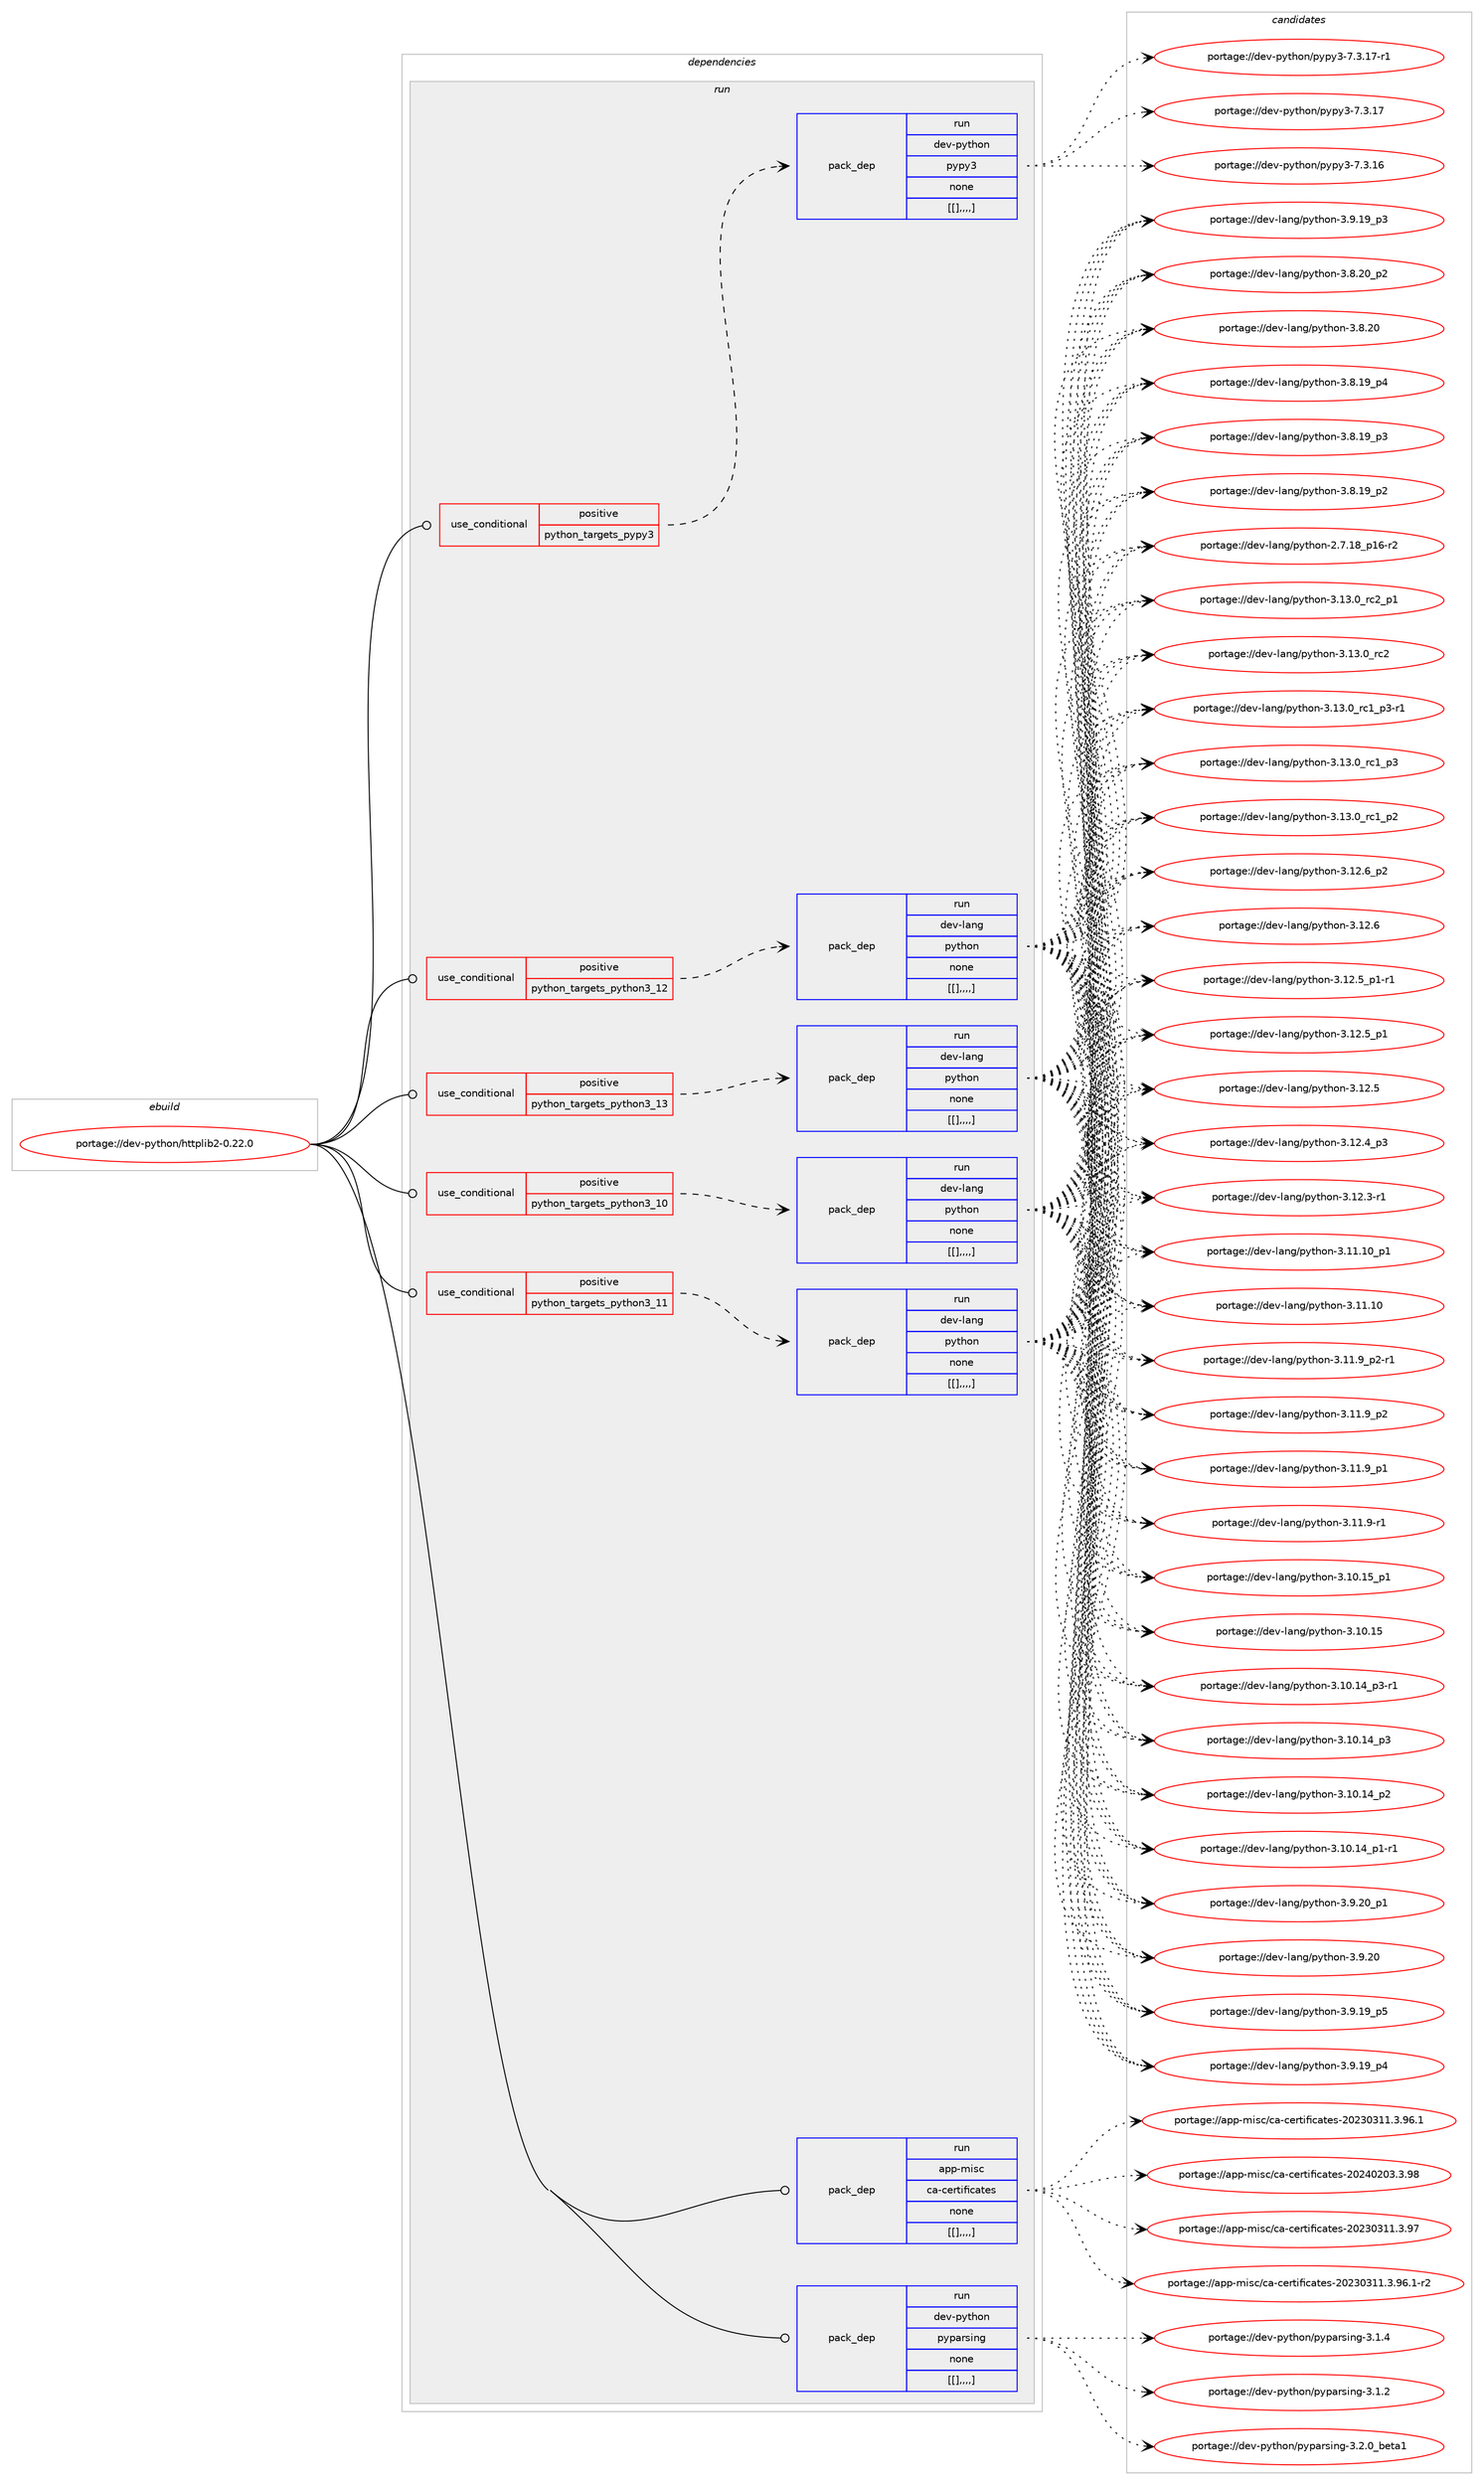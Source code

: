 digraph prolog {

# *************
# Graph options
# *************

newrank=true;
concentrate=true;
compound=true;
graph [rankdir=LR,fontname=Helvetica,fontsize=10,ranksep=1.5];#, ranksep=2.5, nodesep=0.2];
edge  [arrowhead=vee];
node  [fontname=Helvetica,fontsize=10];

# **********
# The ebuild
# **********

subgraph cluster_leftcol {
color=gray;
label=<<i>ebuild</i>>;
id [label="portage://dev-python/httplib2-0.22.0", color=red, width=4, href="../dev-python/httplib2-0.22.0.svg"];
}

# ****************
# The dependencies
# ****************

subgraph cluster_midcol {
color=gray;
label=<<i>dependencies</i>>;
subgraph cluster_compile {
fillcolor="#eeeeee";
style=filled;
label=<<i>compile</i>>;
}
subgraph cluster_compileandrun {
fillcolor="#eeeeee";
style=filled;
label=<<i>compile and run</i>>;
}
subgraph cluster_run {
fillcolor="#eeeeee";
style=filled;
label=<<i>run</i>>;
subgraph cond34527 {
dependency149531 [label=<<TABLE BORDER="0" CELLBORDER="1" CELLSPACING="0" CELLPADDING="4"><TR><TD ROWSPAN="3" CELLPADDING="10">use_conditional</TD></TR><TR><TD>positive</TD></TR><TR><TD>python_targets_pypy3</TD></TR></TABLE>>, shape=none, color=red];
subgraph pack113790 {
dependency149532 [label=<<TABLE BORDER="0" CELLBORDER="1" CELLSPACING="0" CELLPADDING="4" WIDTH="220"><TR><TD ROWSPAN="6" CELLPADDING="30">pack_dep</TD></TR><TR><TD WIDTH="110">run</TD></TR><TR><TD>dev-python</TD></TR><TR><TD>pypy3</TD></TR><TR><TD>none</TD></TR><TR><TD>[[],,,,]</TD></TR></TABLE>>, shape=none, color=blue];
}
dependency149531:e -> dependency149532:w [weight=20,style="dashed",arrowhead="vee"];
}
id:e -> dependency149531:w [weight=20,style="solid",arrowhead="odot"];
subgraph cond34528 {
dependency149533 [label=<<TABLE BORDER="0" CELLBORDER="1" CELLSPACING="0" CELLPADDING="4"><TR><TD ROWSPAN="3" CELLPADDING="10">use_conditional</TD></TR><TR><TD>positive</TD></TR><TR><TD>python_targets_python3_10</TD></TR></TABLE>>, shape=none, color=red];
subgraph pack113791 {
dependency149534 [label=<<TABLE BORDER="0" CELLBORDER="1" CELLSPACING="0" CELLPADDING="4" WIDTH="220"><TR><TD ROWSPAN="6" CELLPADDING="30">pack_dep</TD></TR><TR><TD WIDTH="110">run</TD></TR><TR><TD>dev-lang</TD></TR><TR><TD>python</TD></TR><TR><TD>none</TD></TR><TR><TD>[[],,,,]</TD></TR></TABLE>>, shape=none, color=blue];
}
dependency149533:e -> dependency149534:w [weight=20,style="dashed",arrowhead="vee"];
}
id:e -> dependency149533:w [weight=20,style="solid",arrowhead="odot"];
subgraph cond34529 {
dependency149535 [label=<<TABLE BORDER="0" CELLBORDER="1" CELLSPACING="0" CELLPADDING="4"><TR><TD ROWSPAN="3" CELLPADDING="10">use_conditional</TD></TR><TR><TD>positive</TD></TR><TR><TD>python_targets_python3_11</TD></TR></TABLE>>, shape=none, color=red];
subgraph pack113792 {
dependency149536 [label=<<TABLE BORDER="0" CELLBORDER="1" CELLSPACING="0" CELLPADDING="4" WIDTH="220"><TR><TD ROWSPAN="6" CELLPADDING="30">pack_dep</TD></TR><TR><TD WIDTH="110">run</TD></TR><TR><TD>dev-lang</TD></TR><TR><TD>python</TD></TR><TR><TD>none</TD></TR><TR><TD>[[],,,,]</TD></TR></TABLE>>, shape=none, color=blue];
}
dependency149535:e -> dependency149536:w [weight=20,style="dashed",arrowhead="vee"];
}
id:e -> dependency149535:w [weight=20,style="solid",arrowhead="odot"];
subgraph cond34530 {
dependency149537 [label=<<TABLE BORDER="0" CELLBORDER="1" CELLSPACING="0" CELLPADDING="4"><TR><TD ROWSPAN="3" CELLPADDING="10">use_conditional</TD></TR><TR><TD>positive</TD></TR><TR><TD>python_targets_python3_12</TD></TR></TABLE>>, shape=none, color=red];
subgraph pack113793 {
dependency149538 [label=<<TABLE BORDER="0" CELLBORDER="1" CELLSPACING="0" CELLPADDING="4" WIDTH="220"><TR><TD ROWSPAN="6" CELLPADDING="30">pack_dep</TD></TR><TR><TD WIDTH="110">run</TD></TR><TR><TD>dev-lang</TD></TR><TR><TD>python</TD></TR><TR><TD>none</TD></TR><TR><TD>[[],,,,]</TD></TR></TABLE>>, shape=none, color=blue];
}
dependency149537:e -> dependency149538:w [weight=20,style="dashed",arrowhead="vee"];
}
id:e -> dependency149537:w [weight=20,style="solid",arrowhead="odot"];
subgraph cond34531 {
dependency149539 [label=<<TABLE BORDER="0" CELLBORDER="1" CELLSPACING="0" CELLPADDING="4"><TR><TD ROWSPAN="3" CELLPADDING="10">use_conditional</TD></TR><TR><TD>positive</TD></TR><TR><TD>python_targets_python3_13</TD></TR></TABLE>>, shape=none, color=red];
subgraph pack113794 {
dependency149540 [label=<<TABLE BORDER="0" CELLBORDER="1" CELLSPACING="0" CELLPADDING="4" WIDTH="220"><TR><TD ROWSPAN="6" CELLPADDING="30">pack_dep</TD></TR><TR><TD WIDTH="110">run</TD></TR><TR><TD>dev-lang</TD></TR><TR><TD>python</TD></TR><TR><TD>none</TD></TR><TR><TD>[[],,,,]</TD></TR></TABLE>>, shape=none, color=blue];
}
dependency149539:e -> dependency149540:w [weight=20,style="dashed",arrowhead="vee"];
}
id:e -> dependency149539:w [weight=20,style="solid",arrowhead="odot"];
subgraph pack113795 {
dependency149541 [label=<<TABLE BORDER="0" CELLBORDER="1" CELLSPACING="0" CELLPADDING="4" WIDTH="220"><TR><TD ROWSPAN="6" CELLPADDING="30">pack_dep</TD></TR><TR><TD WIDTH="110">run</TD></TR><TR><TD>app-misc</TD></TR><TR><TD>ca-certificates</TD></TR><TR><TD>none</TD></TR><TR><TD>[[],,,,]</TD></TR></TABLE>>, shape=none, color=blue];
}
id:e -> dependency149541:w [weight=20,style="solid",arrowhead="odot"];
subgraph pack113796 {
dependency149542 [label=<<TABLE BORDER="0" CELLBORDER="1" CELLSPACING="0" CELLPADDING="4" WIDTH="220"><TR><TD ROWSPAN="6" CELLPADDING="30">pack_dep</TD></TR><TR><TD WIDTH="110">run</TD></TR><TR><TD>dev-python</TD></TR><TR><TD>pyparsing</TD></TR><TR><TD>none</TD></TR><TR><TD>[[],,,,]</TD></TR></TABLE>>, shape=none, color=blue];
}
id:e -> dependency149542:w [weight=20,style="solid",arrowhead="odot"];
}
}

# **************
# The candidates
# **************

subgraph cluster_choices {
rank=same;
color=gray;
label=<<i>candidates</i>>;

subgraph choice113790 {
color=black;
nodesep=1;
choice100101118451121211161041111104711212111212151455546514649554511449 [label="portage://dev-python/pypy3-7.3.17-r1", color=red, width=4,href="../dev-python/pypy3-7.3.17-r1.svg"];
choice10010111845112121116104111110471121211121215145554651464955 [label="portage://dev-python/pypy3-7.3.17", color=red, width=4,href="../dev-python/pypy3-7.3.17.svg"];
choice10010111845112121116104111110471121211121215145554651464954 [label="portage://dev-python/pypy3-7.3.16", color=red, width=4,href="../dev-python/pypy3-7.3.16.svg"];
dependency149532:e -> choice100101118451121211161041111104711212111212151455546514649554511449:w [style=dotted,weight="100"];
dependency149532:e -> choice10010111845112121116104111110471121211121215145554651464955:w [style=dotted,weight="100"];
dependency149532:e -> choice10010111845112121116104111110471121211121215145554651464954:w [style=dotted,weight="100"];
}
subgraph choice113791 {
color=black;
nodesep=1;
choice100101118451089711010347112121116104111110455146495146489511499509511249 [label="portage://dev-lang/python-3.13.0_rc2_p1", color=red, width=4,href="../dev-lang/python-3.13.0_rc2_p1.svg"];
choice10010111845108971101034711212111610411111045514649514648951149950 [label="portage://dev-lang/python-3.13.0_rc2", color=red, width=4,href="../dev-lang/python-3.13.0_rc2.svg"];
choice1001011184510897110103471121211161041111104551464951464895114994995112514511449 [label="portage://dev-lang/python-3.13.0_rc1_p3-r1", color=red, width=4,href="../dev-lang/python-3.13.0_rc1_p3-r1.svg"];
choice100101118451089711010347112121116104111110455146495146489511499499511251 [label="portage://dev-lang/python-3.13.0_rc1_p3", color=red, width=4,href="../dev-lang/python-3.13.0_rc1_p3.svg"];
choice100101118451089711010347112121116104111110455146495146489511499499511250 [label="portage://dev-lang/python-3.13.0_rc1_p2", color=red, width=4,href="../dev-lang/python-3.13.0_rc1_p2.svg"];
choice100101118451089711010347112121116104111110455146495046549511250 [label="portage://dev-lang/python-3.12.6_p2", color=red, width=4,href="../dev-lang/python-3.12.6_p2.svg"];
choice10010111845108971101034711212111610411111045514649504654 [label="portage://dev-lang/python-3.12.6", color=red, width=4,href="../dev-lang/python-3.12.6.svg"];
choice1001011184510897110103471121211161041111104551464950465395112494511449 [label="portage://dev-lang/python-3.12.5_p1-r1", color=red, width=4,href="../dev-lang/python-3.12.5_p1-r1.svg"];
choice100101118451089711010347112121116104111110455146495046539511249 [label="portage://dev-lang/python-3.12.5_p1", color=red, width=4,href="../dev-lang/python-3.12.5_p1.svg"];
choice10010111845108971101034711212111610411111045514649504653 [label="portage://dev-lang/python-3.12.5", color=red, width=4,href="../dev-lang/python-3.12.5.svg"];
choice100101118451089711010347112121116104111110455146495046529511251 [label="portage://dev-lang/python-3.12.4_p3", color=red, width=4,href="../dev-lang/python-3.12.4_p3.svg"];
choice100101118451089711010347112121116104111110455146495046514511449 [label="portage://dev-lang/python-3.12.3-r1", color=red, width=4,href="../dev-lang/python-3.12.3-r1.svg"];
choice10010111845108971101034711212111610411111045514649494649489511249 [label="portage://dev-lang/python-3.11.10_p1", color=red, width=4,href="../dev-lang/python-3.11.10_p1.svg"];
choice1001011184510897110103471121211161041111104551464949464948 [label="portage://dev-lang/python-3.11.10", color=red, width=4,href="../dev-lang/python-3.11.10.svg"];
choice1001011184510897110103471121211161041111104551464949465795112504511449 [label="portage://dev-lang/python-3.11.9_p2-r1", color=red, width=4,href="../dev-lang/python-3.11.9_p2-r1.svg"];
choice100101118451089711010347112121116104111110455146494946579511250 [label="portage://dev-lang/python-3.11.9_p2", color=red, width=4,href="../dev-lang/python-3.11.9_p2.svg"];
choice100101118451089711010347112121116104111110455146494946579511249 [label="portage://dev-lang/python-3.11.9_p1", color=red, width=4,href="../dev-lang/python-3.11.9_p1.svg"];
choice100101118451089711010347112121116104111110455146494946574511449 [label="portage://dev-lang/python-3.11.9-r1", color=red, width=4,href="../dev-lang/python-3.11.9-r1.svg"];
choice10010111845108971101034711212111610411111045514649484649539511249 [label="portage://dev-lang/python-3.10.15_p1", color=red, width=4,href="../dev-lang/python-3.10.15_p1.svg"];
choice1001011184510897110103471121211161041111104551464948464953 [label="portage://dev-lang/python-3.10.15", color=red, width=4,href="../dev-lang/python-3.10.15.svg"];
choice100101118451089711010347112121116104111110455146494846495295112514511449 [label="portage://dev-lang/python-3.10.14_p3-r1", color=red, width=4,href="../dev-lang/python-3.10.14_p3-r1.svg"];
choice10010111845108971101034711212111610411111045514649484649529511251 [label="portage://dev-lang/python-3.10.14_p3", color=red, width=4,href="../dev-lang/python-3.10.14_p3.svg"];
choice10010111845108971101034711212111610411111045514649484649529511250 [label="portage://dev-lang/python-3.10.14_p2", color=red, width=4,href="../dev-lang/python-3.10.14_p2.svg"];
choice100101118451089711010347112121116104111110455146494846495295112494511449 [label="portage://dev-lang/python-3.10.14_p1-r1", color=red, width=4,href="../dev-lang/python-3.10.14_p1-r1.svg"];
choice100101118451089711010347112121116104111110455146574650489511249 [label="portage://dev-lang/python-3.9.20_p1", color=red, width=4,href="../dev-lang/python-3.9.20_p1.svg"];
choice10010111845108971101034711212111610411111045514657465048 [label="portage://dev-lang/python-3.9.20", color=red, width=4,href="../dev-lang/python-3.9.20.svg"];
choice100101118451089711010347112121116104111110455146574649579511253 [label="portage://dev-lang/python-3.9.19_p5", color=red, width=4,href="../dev-lang/python-3.9.19_p5.svg"];
choice100101118451089711010347112121116104111110455146574649579511252 [label="portage://dev-lang/python-3.9.19_p4", color=red, width=4,href="../dev-lang/python-3.9.19_p4.svg"];
choice100101118451089711010347112121116104111110455146574649579511251 [label="portage://dev-lang/python-3.9.19_p3", color=red, width=4,href="../dev-lang/python-3.9.19_p3.svg"];
choice100101118451089711010347112121116104111110455146564650489511250 [label="portage://dev-lang/python-3.8.20_p2", color=red, width=4,href="../dev-lang/python-3.8.20_p2.svg"];
choice10010111845108971101034711212111610411111045514656465048 [label="portage://dev-lang/python-3.8.20", color=red, width=4,href="../dev-lang/python-3.8.20.svg"];
choice100101118451089711010347112121116104111110455146564649579511252 [label="portage://dev-lang/python-3.8.19_p4", color=red, width=4,href="../dev-lang/python-3.8.19_p4.svg"];
choice100101118451089711010347112121116104111110455146564649579511251 [label="portage://dev-lang/python-3.8.19_p3", color=red, width=4,href="../dev-lang/python-3.8.19_p3.svg"];
choice100101118451089711010347112121116104111110455146564649579511250 [label="portage://dev-lang/python-3.8.19_p2", color=red, width=4,href="../dev-lang/python-3.8.19_p2.svg"];
choice100101118451089711010347112121116104111110455046554649569511249544511450 [label="portage://dev-lang/python-2.7.18_p16-r2", color=red, width=4,href="../dev-lang/python-2.7.18_p16-r2.svg"];
dependency149534:e -> choice100101118451089711010347112121116104111110455146495146489511499509511249:w [style=dotted,weight="100"];
dependency149534:e -> choice10010111845108971101034711212111610411111045514649514648951149950:w [style=dotted,weight="100"];
dependency149534:e -> choice1001011184510897110103471121211161041111104551464951464895114994995112514511449:w [style=dotted,weight="100"];
dependency149534:e -> choice100101118451089711010347112121116104111110455146495146489511499499511251:w [style=dotted,weight="100"];
dependency149534:e -> choice100101118451089711010347112121116104111110455146495146489511499499511250:w [style=dotted,weight="100"];
dependency149534:e -> choice100101118451089711010347112121116104111110455146495046549511250:w [style=dotted,weight="100"];
dependency149534:e -> choice10010111845108971101034711212111610411111045514649504654:w [style=dotted,weight="100"];
dependency149534:e -> choice1001011184510897110103471121211161041111104551464950465395112494511449:w [style=dotted,weight="100"];
dependency149534:e -> choice100101118451089711010347112121116104111110455146495046539511249:w [style=dotted,weight="100"];
dependency149534:e -> choice10010111845108971101034711212111610411111045514649504653:w [style=dotted,weight="100"];
dependency149534:e -> choice100101118451089711010347112121116104111110455146495046529511251:w [style=dotted,weight="100"];
dependency149534:e -> choice100101118451089711010347112121116104111110455146495046514511449:w [style=dotted,weight="100"];
dependency149534:e -> choice10010111845108971101034711212111610411111045514649494649489511249:w [style=dotted,weight="100"];
dependency149534:e -> choice1001011184510897110103471121211161041111104551464949464948:w [style=dotted,weight="100"];
dependency149534:e -> choice1001011184510897110103471121211161041111104551464949465795112504511449:w [style=dotted,weight="100"];
dependency149534:e -> choice100101118451089711010347112121116104111110455146494946579511250:w [style=dotted,weight="100"];
dependency149534:e -> choice100101118451089711010347112121116104111110455146494946579511249:w [style=dotted,weight="100"];
dependency149534:e -> choice100101118451089711010347112121116104111110455146494946574511449:w [style=dotted,weight="100"];
dependency149534:e -> choice10010111845108971101034711212111610411111045514649484649539511249:w [style=dotted,weight="100"];
dependency149534:e -> choice1001011184510897110103471121211161041111104551464948464953:w [style=dotted,weight="100"];
dependency149534:e -> choice100101118451089711010347112121116104111110455146494846495295112514511449:w [style=dotted,weight="100"];
dependency149534:e -> choice10010111845108971101034711212111610411111045514649484649529511251:w [style=dotted,weight="100"];
dependency149534:e -> choice10010111845108971101034711212111610411111045514649484649529511250:w [style=dotted,weight="100"];
dependency149534:e -> choice100101118451089711010347112121116104111110455146494846495295112494511449:w [style=dotted,weight="100"];
dependency149534:e -> choice100101118451089711010347112121116104111110455146574650489511249:w [style=dotted,weight="100"];
dependency149534:e -> choice10010111845108971101034711212111610411111045514657465048:w [style=dotted,weight="100"];
dependency149534:e -> choice100101118451089711010347112121116104111110455146574649579511253:w [style=dotted,weight="100"];
dependency149534:e -> choice100101118451089711010347112121116104111110455146574649579511252:w [style=dotted,weight="100"];
dependency149534:e -> choice100101118451089711010347112121116104111110455146574649579511251:w [style=dotted,weight="100"];
dependency149534:e -> choice100101118451089711010347112121116104111110455146564650489511250:w [style=dotted,weight="100"];
dependency149534:e -> choice10010111845108971101034711212111610411111045514656465048:w [style=dotted,weight="100"];
dependency149534:e -> choice100101118451089711010347112121116104111110455146564649579511252:w [style=dotted,weight="100"];
dependency149534:e -> choice100101118451089711010347112121116104111110455146564649579511251:w [style=dotted,weight="100"];
dependency149534:e -> choice100101118451089711010347112121116104111110455146564649579511250:w [style=dotted,weight="100"];
dependency149534:e -> choice100101118451089711010347112121116104111110455046554649569511249544511450:w [style=dotted,weight="100"];
}
subgraph choice113792 {
color=black;
nodesep=1;
choice100101118451089711010347112121116104111110455146495146489511499509511249 [label="portage://dev-lang/python-3.13.0_rc2_p1", color=red, width=4,href="../dev-lang/python-3.13.0_rc2_p1.svg"];
choice10010111845108971101034711212111610411111045514649514648951149950 [label="portage://dev-lang/python-3.13.0_rc2", color=red, width=4,href="../dev-lang/python-3.13.0_rc2.svg"];
choice1001011184510897110103471121211161041111104551464951464895114994995112514511449 [label="portage://dev-lang/python-3.13.0_rc1_p3-r1", color=red, width=4,href="../dev-lang/python-3.13.0_rc1_p3-r1.svg"];
choice100101118451089711010347112121116104111110455146495146489511499499511251 [label="portage://dev-lang/python-3.13.0_rc1_p3", color=red, width=4,href="../dev-lang/python-3.13.0_rc1_p3.svg"];
choice100101118451089711010347112121116104111110455146495146489511499499511250 [label="portage://dev-lang/python-3.13.0_rc1_p2", color=red, width=4,href="../dev-lang/python-3.13.0_rc1_p2.svg"];
choice100101118451089711010347112121116104111110455146495046549511250 [label="portage://dev-lang/python-3.12.6_p2", color=red, width=4,href="../dev-lang/python-3.12.6_p2.svg"];
choice10010111845108971101034711212111610411111045514649504654 [label="portage://dev-lang/python-3.12.6", color=red, width=4,href="../dev-lang/python-3.12.6.svg"];
choice1001011184510897110103471121211161041111104551464950465395112494511449 [label="portage://dev-lang/python-3.12.5_p1-r1", color=red, width=4,href="../dev-lang/python-3.12.5_p1-r1.svg"];
choice100101118451089711010347112121116104111110455146495046539511249 [label="portage://dev-lang/python-3.12.5_p1", color=red, width=4,href="../dev-lang/python-3.12.5_p1.svg"];
choice10010111845108971101034711212111610411111045514649504653 [label="portage://dev-lang/python-3.12.5", color=red, width=4,href="../dev-lang/python-3.12.5.svg"];
choice100101118451089711010347112121116104111110455146495046529511251 [label="portage://dev-lang/python-3.12.4_p3", color=red, width=4,href="../dev-lang/python-3.12.4_p3.svg"];
choice100101118451089711010347112121116104111110455146495046514511449 [label="portage://dev-lang/python-3.12.3-r1", color=red, width=4,href="../dev-lang/python-3.12.3-r1.svg"];
choice10010111845108971101034711212111610411111045514649494649489511249 [label="portage://dev-lang/python-3.11.10_p1", color=red, width=4,href="../dev-lang/python-3.11.10_p1.svg"];
choice1001011184510897110103471121211161041111104551464949464948 [label="portage://dev-lang/python-3.11.10", color=red, width=4,href="../dev-lang/python-3.11.10.svg"];
choice1001011184510897110103471121211161041111104551464949465795112504511449 [label="portage://dev-lang/python-3.11.9_p2-r1", color=red, width=4,href="../dev-lang/python-3.11.9_p2-r1.svg"];
choice100101118451089711010347112121116104111110455146494946579511250 [label="portage://dev-lang/python-3.11.9_p2", color=red, width=4,href="../dev-lang/python-3.11.9_p2.svg"];
choice100101118451089711010347112121116104111110455146494946579511249 [label="portage://dev-lang/python-3.11.9_p1", color=red, width=4,href="../dev-lang/python-3.11.9_p1.svg"];
choice100101118451089711010347112121116104111110455146494946574511449 [label="portage://dev-lang/python-3.11.9-r1", color=red, width=4,href="../dev-lang/python-3.11.9-r1.svg"];
choice10010111845108971101034711212111610411111045514649484649539511249 [label="portage://dev-lang/python-3.10.15_p1", color=red, width=4,href="../dev-lang/python-3.10.15_p1.svg"];
choice1001011184510897110103471121211161041111104551464948464953 [label="portage://dev-lang/python-3.10.15", color=red, width=4,href="../dev-lang/python-3.10.15.svg"];
choice100101118451089711010347112121116104111110455146494846495295112514511449 [label="portage://dev-lang/python-3.10.14_p3-r1", color=red, width=4,href="../dev-lang/python-3.10.14_p3-r1.svg"];
choice10010111845108971101034711212111610411111045514649484649529511251 [label="portage://dev-lang/python-3.10.14_p3", color=red, width=4,href="../dev-lang/python-3.10.14_p3.svg"];
choice10010111845108971101034711212111610411111045514649484649529511250 [label="portage://dev-lang/python-3.10.14_p2", color=red, width=4,href="../dev-lang/python-3.10.14_p2.svg"];
choice100101118451089711010347112121116104111110455146494846495295112494511449 [label="portage://dev-lang/python-3.10.14_p1-r1", color=red, width=4,href="../dev-lang/python-3.10.14_p1-r1.svg"];
choice100101118451089711010347112121116104111110455146574650489511249 [label="portage://dev-lang/python-3.9.20_p1", color=red, width=4,href="../dev-lang/python-3.9.20_p1.svg"];
choice10010111845108971101034711212111610411111045514657465048 [label="portage://dev-lang/python-3.9.20", color=red, width=4,href="../dev-lang/python-3.9.20.svg"];
choice100101118451089711010347112121116104111110455146574649579511253 [label="portage://dev-lang/python-3.9.19_p5", color=red, width=4,href="../dev-lang/python-3.9.19_p5.svg"];
choice100101118451089711010347112121116104111110455146574649579511252 [label="portage://dev-lang/python-3.9.19_p4", color=red, width=4,href="../dev-lang/python-3.9.19_p4.svg"];
choice100101118451089711010347112121116104111110455146574649579511251 [label="portage://dev-lang/python-3.9.19_p3", color=red, width=4,href="../dev-lang/python-3.9.19_p3.svg"];
choice100101118451089711010347112121116104111110455146564650489511250 [label="portage://dev-lang/python-3.8.20_p2", color=red, width=4,href="../dev-lang/python-3.8.20_p2.svg"];
choice10010111845108971101034711212111610411111045514656465048 [label="portage://dev-lang/python-3.8.20", color=red, width=4,href="../dev-lang/python-3.8.20.svg"];
choice100101118451089711010347112121116104111110455146564649579511252 [label="portage://dev-lang/python-3.8.19_p4", color=red, width=4,href="../dev-lang/python-3.8.19_p4.svg"];
choice100101118451089711010347112121116104111110455146564649579511251 [label="portage://dev-lang/python-3.8.19_p3", color=red, width=4,href="../dev-lang/python-3.8.19_p3.svg"];
choice100101118451089711010347112121116104111110455146564649579511250 [label="portage://dev-lang/python-3.8.19_p2", color=red, width=4,href="../dev-lang/python-3.8.19_p2.svg"];
choice100101118451089711010347112121116104111110455046554649569511249544511450 [label="portage://dev-lang/python-2.7.18_p16-r2", color=red, width=4,href="../dev-lang/python-2.7.18_p16-r2.svg"];
dependency149536:e -> choice100101118451089711010347112121116104111110455146495146489511499509511249:w [style=dotted,weight="100"];
dependency149536:e -> choice10010111845108971101034711212111610411111045514649514648951149950:w [style=dotted,weight="100"];
dependency149536:e -> choice1001011184510897110103471121211161041111104551464951464895114994995112514511449:w [style=dotted,weight="100"];
dependency149536:e -> choice100101118451089711010347112121116104111110455146495146489511499499511251:w [style=dotted,weight="100"];
dependency149536:e -> choice100101118451089711010347112121116104111110455146495146489511499499511250:w [style=dotted,weight="100"];
dependency149536:e -> choice100101118451089711010347112121116104111110455146495046549511250:w [style=dotted,weight="100"];
dependency149536:e -> choice10010111845108971101034711212111610411111045514649504654:w [style=dotted,weight="100"];
dependency149536:e -> choice1001011184510897110103471121211161041111104551464950465395112494511449:w [style=dotted,weight="100"];
dependency149536:e -> choice100101118451089711010347112121116104111110455146495046539511249:w [style=dotted,weight="100"];
dependency149536:e -> choice10010111845108971101034711212111610411111045514649504653:w [style=dotted,weight="100"];
dependency149536:e -> choice100101118451089711010347112121116104111110455146495046529511251:w [style=dotted,weight="100"];
dependency149536:e -> choice100101118451089711010347112121116104111110455146495046514511449:w [style=dotted,weight="100"];
dependency149536:e -> choice10010111845108971101034711212111610411111045514649494649489511249:w [style=dotted,weight="100"];
dependency149536:e -> choice1001011184510897110103471121211161041111104551464949464948:w [style=dotted,weight="100"];
dependency149536:e -> choice1001011184510897110103471121211161041111104551464949465795112504511449:w [style=dotted,weight="100"];
dependency149536:e -> choice100101118451089711010347112121116104111110455146494946579511250:w [style=dotted,weight="100"];
dependency149536:e -> choice100101118451089711010347112121116104111110455146494946579511249:w [style=dotted,weight="100"];
dependency149536:e -> choice100101118451089711010347112121116104111110455146494946574511449:w [style=dotted,weight="100"];
dependency149536:e -> choice10010111845108971101034711212111610411111045514649484649539511249:w [style=dotted,weight="100"];
dependency149536:e -> choice1001011184510897110103471121211161041111104551464948464953:w [style=dotted,weight="100"];
dependency149536:e -> choice100101118451089711010347112121116104111110455146494846495295112514511449:w [style=dotted,weight="100"];
dependency149536:e -> choice10010111845108971101034711212111610411111045514649484649529511251:w [style=dotted,weight="100"];
dependency149536:e -> choice10010111845108971101034711212111610411111045514649484649529511250:w [style=dotted,weight="100"];
dependency149536:e -> choice100101118451089711010347112121116104111110455146494846495295112494511449:w [style=dotted,weight="100"];
dependency149536:e -> choice100101118451089711010347112121116104111110455146574650489511249:w [style=dotted,weight="100"];
dependency149536:e -> choice10010111845108971101034711212111610411111045514657465048:w [style=dotted,weight="100"];
dependency149536:e -> choice100101118451089711010347112121116104111110455146574649579511253:w [style=dotted,weight="100"];
dependency149536:e -> choice100101118451089711010347112121116104111110455146574649579511252:w [style=dotted,weight="100"];
dependency149536:e -> choice100101118451089711010347112121116104111110455146574649579511251:w [style=dotted,weight="100"];
dependency149536:e -> choice100101118451089711010347112121116104111110455146564650489511250:w [style=dotted,weight="100"];
dependency149536:e -> choice10010111845108971101034711212111610411111045514656465048:w [style=dotted,weight="100"];
dependency149536:e -> choice100101118451089711010347112121116104111110455146564649579511252:w [style=dotted,weight="100"];
dependency149536:e -> choice100101118451089711010347112121116104111110455146564649579511251:w [style=dotted,weight="100"];
dependency149536:e -> choice100101118451089711010347112121116104111110455146564649579511250:w [style=dotted,weight="100"];
dependency149536:e -> choice100101118451089711010347112121116104111110455046554649569511249544511450:w [style=dotted,weight="100"];
}
subgraph choice113793 {
color=black;
nodesep=1;
choice100101118451089711010347112121116104111110455146495146489511499509511249 [label="portage://dev-lang/python-3.13.0_rc2_p1", color=red, width=4,href="../dev-lang/python-3.13.0_rc2_p1.svg"];
choice10010111845108971101034711212111610411111045514649514648951149950 [label="portage://dev-lang/python-3.13.0_rc2", color=red, width=4,href="../dev-lang/python-3.13.0_rc2.svg"];
choice1001011184510897110103471121211161041111104551464951464895114994995112514511449 [label="portage://dev-lang/python-3.13.0_rc1_p3-r1", color=red, width=4,href="../dev-lang/python-3.13.0_rc1_p3-r1.svg"];
choice100101118451089711010347112121116104111110455146495146489511499499511251 [label="portage://dev-lang/python-3.13.0_rc1_p3", color=red, width=4,href="../dev-lang/python-3.13.0_rc1_p3.svg"];
choice100101118451089711010347112121116104111110455146495146489511499499511250 [label="portage://dev-lang/python-3.13.0_rc1_p2", color=red, width=4,href="../dev-lang/python-3.13.0_rc1_p2.svg"];
choice100101118451089711010347112121116104111110455146495046549511250 [label="portage://dev-lang/python-3.12.6_p2", color=red, width=4,href="../dev-lang/python-3.12.6_p2.svg"];
choice10010111845108971101034711212111610411111045514649504654 [label="portage://dev-lang/python-3.12.6", color=red, width=4,href="../dev-lang/python-3.12.6.svg"];
choice1001011184510897110103471121211161041111104551464950465395112494511449 [label="portage://dev-lang/python-3.12.5_p1-r1", color=red, width=4,href="../dev-lang/python-3.12.5_p1-r1.svg"];
choice100101118451089711010347112121116104111110455146495046539511249 [label="portage://dev-lang/python-3.12.5_p1", color=red, width=4,href="../dev-lang/python-3.12.5_p1.svg"];
choice10010111845108971101034711212111610411111045514649504653 [label="portage://dev-lang/python-3.12.5", color=red, width=4,href="../dev-lang/python-3.12.5.svg"];
choice100101118451089711010347112121116104111110455146495046529511251 [label="portage://dev-lang/python-3.12.4_p3", color=red, width=4,href="../dev-lang/python-3.12.4_p3.svg"];
choice100101118451089711010347112121116104111110455146495046514511449 [label="portage://dev-lang/python-3.12.3-r1", color=red, width=4,href="../dev-lang/python-3.12.3-r1.svg"];
choice10010111845108971101034711212111610411111045514649494649489511249 [label="portage://dev-lang/python-3.11.10_p1", color=red, width=4,href="../dev-lang/python-3.11.10_p1.svg"];
choice1001011184510897110103471121211161041111104551464949464948 [label="portage://dev-lang/python-3.11.10", color=red, width=4,href="../dev-lang/python-3.11.10.svg"];
choice1001011184510897110103471121211161041111104551464949465795112504511449 [label="portage://dev-lang/python-3.11.9_p2-r1", color=red, width=4,href="../dev-lang/python-3.11.9_p2-r1.svg"];
choice100101118451089711010347112121116104111110455146494946579511250 [label="portage://dev-lang/python-3.11.9_p2", color=red, width=4,href="../dev-lang/python-3.11.9_p2.svg"];
choice100101118451089711010347112121116104111110455146494946579511249 [label="portage://dev-lang/python-3.11.9_p1", color=red, width=4,href="../dev-lang/python-3.11.9_p1.svg"];
choice100101118451089711010347112121116104111110455146494946574511449 [label="portage://dev-lang/python-3.11.9-r1", color=red, width=4,href="../dev-lang/python-3.11.9-r1.svg"];
choice10010111845108971101034711212111610411111045514649484649539511249 [label="portage://dev-lang/python-3.10.15_p1", color=red, width=4,href="../dev-lang/python-3.10.15_p1.svg"];
choice1001011184510897110103471121211161041111104551464948464953 [label="portage://dev-lang/python-3.10.15", color=red, width=4,href="../dev-lang/python-3.10.15.svg"];
choice100101118451089711010347112121116104111110455146494846495295112514511449 [label="portage://dev-lang/python-3.10.14_p3-r1", color=red, width=4,href="../dev-lang/python-3.10.14_p3-r1.svg"];
choice10010111845108971101034711212111610411111045514649484649529511251 [label="portage://dev-lang/python-3.10.14_p3", color=red, width=4,href="../dev-lang/python-3.10.14_p3.svg"];
choice10010111845108971101034711212111610411111045514649484649529511250 [label="portage://dev-lang/python-3.10.14_p2", color=red, width=4,href="../dev-lang/python-3.10.14_p2.svg"];
choice100101118451089711010347112121116104111110455146494846495295112494511449 [label="portage://dev-lang/python-3.10.14_p1-r1", color=red, width=4,href="../dev-lang/python-3.10.14_p1-r1.svg"];
choice100101118451089711010347112121116104111110455146574650489511249 [label="portage://dev-lang/python-3.9.20_p1", color=red, width=4,href="../dev-lang/python-3.9.20_p1.svg"];
choice10010111845108971101034711212111610411111045514657465048 [label="portage://dev-lang/python-3.9.20", color=red, width=4,href="../dev-lang/python-3.9.20.svg"];
choice100101118451089711010347112121116104111110455146574649579511253 [label="portage://dev-lang/python-3.9.19_p5", color=red, width=4,href="../dev-lang/python-3.9.19_p5.svg"];
choice100101118451089711010347112121116104111110455146574649579511252 [label="portage://dev-lang/python-3.9.19_p4", color=red, width=4,href="../dev-lang/python-3.9.19_p4.svg"];
choice100101118451089711010347112121116104111110455146574649579511251 [label="portage://dev-lang/python-3.9.19_p3", color=red, width=4,href="../dev-lang/python-3.9.19_p3.svg"];
choice100101118451089711010347112121116104111110455146564650489511250 [label="portage://dev-lang/python-3.8.20_p2", color=red, width=4,href="../dev-lang/python-3.8.20_p2.svg"];
choice10010111845108971101034711212111610411111045514656465048 [label="portage://dev-lang/python-3.8.20", color=red, width=4,href="../dev-lang/python-3.8.20.svg"];
choice100101118451089711010347112121116104111110455146564649579511252 [label="portage://dev-lang/python-3.8.19_p4", color=red, width=4,href="../dev-lang/python-3.8.19_p4.svg"];
choice100101118451089711010347112121116104111110455146564649579511251 [label="portage://dev-lang/python-3.8.19_p3", color=red, width=4,href="../dev-lang/python-3.8.19_p3.svg"];
choice100101118451089711010347112121116104111110455146564649579511250 [label="portage://dev-lang/python-3.8.19_p2", color=red, width=4,href="../dev-lang/python-3.8.19_p2.svg"];
choice100101118451089711010347112121116104111110455046554649569511249544511450 [label="portage://dev-lang/python-2.7.18_p16-r2", color=red, width=4,href="../dev-lang/python-2.7.18_p16-r2.svg"];
dependency149538:e -> choice100101118451089711010347112121116104111110455146495146489511499509511249:w [style=dotted,weight="100"];
dependency149538:e -> choice10010111845108971101034711212111610411111045514649514648951149950:w [style=dotted,weight="100"];
dependency149538:e -> choice1001011184510897110103471121211161041111104551464951464895114994995112514511449:w [style=dotted,weight="100"];
dependency149538:e -> choice100101118451089711010347112121116104111110455146495146489511499499511251:w [style=dotted,weight="100"];
dependency149538:e -> choice100101118451089711010347112121116104111110455146495146489511499499511250:w [style=dotted,weight="100"];
dependency149538:e -> choice100101118451089711010347112121116104111110455146495046549511250:w [style=dotted,weight="100"];
dependency149538:e -> choice10010111845108971101034711212111610411111045514649504654:w [style=dotted,weight="100"];
dependency149538:e -> choice1001011184510897110103471121211161041111104551464950465395112494511449:w [style=dotted,weight="100"];
dependency149538:e -> choice100101118451089711010347112121116104111110455146495046539511249:w [style=dotted,weight="100"];
dependency149538:e -> choice10010111845108971101034711212111610411111045514649504653:w [style=dotted,weight="100"];
dependency149538:e -> choice100101118451089711010347112121116104111110455146495046529511251:w [style=dotted,weight="100"];
dependency149538:e -> choice100101118451089711010347112121116104111110455146495046514511449:w [style=dotted,weight="100"];
dependency149538:e -> choice10010111845108971101034711212111610411111045514649494649489511249:w [style=dotted,weight="100"];
dependency149538:e -> choice1001011184510897110103471121211161041111104551464949464948:w [style=dotted,weight="100"];
dependency149538:e -> choice1001011184510897110103471121211161041111104551464949465795112504511449:w [style=dotted,weight="100"];
dependency149538:e -> choice100101118451089711010347112121116104111110455146494946579511250:w [style=dotted,weight="100"];
dependency149538:e -> choice100101118451089711010347112121116104111110455146494946579511249:w [style=dotted,weight="100"];
dependency149538:e -> choice100101118451089711010347112121116104111110455146494946574511449:w [style=dotted,weight="100"];
dependency149538:e -> choice10010111845108971101034711212111610411111045514649484649539511249:w [style=dotted,weight="100"];
dependency149538:e -> choice1001011184510897110103471121211161041111104551464948464953:w [style=dotted,weight="100"];
dependency149538:e -> choice100101118451089711010347112121116104111110455146494846495295112514511449:w [style=dotted,weight="100"];
dependency149538:e -> choice10010111845108971101034711212111610411111045514649484649529511251:w [style=dotted,weight="100"];
dependency149538:e -> choice10010111845108971101034711212111610411111045514649484649529511250:w [style=dotted,weight="100"];
dependency149538:e -> choice100101118451089711010347112121116104111110455146494846495295112494511449:w [style=dotted,weight="100"];
dependency149538:e -> choice100101118451089711010347112121116104111110455146574650489511249:w [style=dotted,weight="100"];
dependency149538:e -> choice10010111845108971101034711212111610411111045514657465048:w [style=dotted,weight="100"];
dependency149538:e -> choice100101118451089711010347112121116104111110455146574649579511253:w [style=dotted,weight="100"];
dependency149538:e -> choice100101118451089711010347112121116104111110455146574649579511252:w [style=dotted,weight="100"];
dependency149538:e -> choice100101118451089711010347112121116104111110455146574649579511251:w [style=dotted,weight="100"];
dependency149538:e -> choice100101118451089711010347112121116104111110455146564650489511250:w [style=dotted,weight="100"];
dependency149538:e -> choice10010111845108971101034711212111610411111045514656465048:w [style=dotted,weight="100"];
dependency149538:e -> choice100101118451089711010347112121116104111110455146564649579511252:w [style=dotted,weight="100"];
dependency149538:e -> choice100101118451089711010347112121116104111110455146564649579511251:w [style=dotted,weight="100"];
dependency149538:e -> choice100101118451089711010347112121116104111110455146564649579511250:w [style=dotted,weight="100"];
dependency149538:e -> choice100101118451089711010347112121116104111110455046554649569511249544511450:w [style=dotted,weight="100"];
}
subgraph choice113794 {
color=black;
nodesep=1;
choice100101118451089711010347112121116104111110455146495146489511499509511249 [label="portage://dev-lang/python-3.13.0_rc2_p1", color=red, width=4,href="../dev-lang/python-3.13.0_rc2_p1.svg"];
choice10010111845108971101034711212111610411111045514649514648951149950 [label="portage://dev-lang/python-3.13.0_rc2", color=red, width=4,href="../dev-lang/python-3.13.0_rc2.svg"];
choice1001011184510897110103471121211161041111104551464951464895114994995112514511449 [label="portage://dev-lang/python-3.13.0_rc1_p3-r1", color=red, width=4,href="../dev-lang/python-3.13.0_rc1_p3-r1.svg"];
choice100101118451089711010347112121116104111110455146495146489511499499511251 [label="portage://dev-lang/python-3.13.0_rc1_p3", color=red, width=4,href="../dev-lang/python-3.13.0_rc1_p3.svg"];
choice100101118451089711010347112121116104111110455146495146489511499499511250 [label="portage://dev-lang/python-3.13.0_rc1_p2", color=red, width=4,href="../dev-lang/python-3.13.0_rc1_p2.svg"];
choice100101118451089711010347112121116104111110455146495046549511250 [label="portage://dev-lang/python-3.12.6_p2", color=red, width=4,href="../dev-lang/python-3.12.6_p2.svg"];
choice10010111845108971101034711212111610411111045514649504654 [label="portage://dev-lang/python-3.12.6", color=red, width=4,href="../dev-lang/python-3.12.6.svg"];
choice1001011184510897110103471121211161041111104551464950465395112494511449 [label="portage://dev-lang/python-3.12.5_p1-r1", color=red, width=4,href="../dev-lang/python-3.12.5_p1-r1.svg"];
choice100101118451089711010347112121116104111110455146495046539511249 [label="portage://dev-lang/python-3.12.5_p1", color=red, width=4,href="../dev-lang/python-3.12.5_p1.svg"];
choice10010111845108971101034711212111610411111045514649504653 [label="portage://dev-lang/python-3.12.5", color=red, width=4,href="../dev-lang/python-3.12.5.svg"];
choice100101118451089711010347112121116104111110455146495046529511251 [label="portage://dev-lang/python-3.12.4_p3", color=red, width=4,href="../dev-lang/python-3.12.4_p3.svg"];
choice100101118451089711010347112121116104111110455146495046514511449 [label="portage://dev-lang/python-3.12.3-r1", color=red, width=4,href="../dev-lang/python-3.12.3-r1.svg"];
choice10010111845108971101034711212111610411111045514649494649489511249 [label="portage://dev-lang/python-3.11.10_p1", color=red, width=4,href="../dev-lang/python-3.11.10_p1.svg"];
choice1001011184510897110103471121211161041111104551464949464948 [label="portage://dev-lang/python-3.11.10", color=red, width=4,href="../dev-lang/python-3.11.10.svg"];
choice1001011184510897110103471121211161041111104551464949465795112504511449 [label="portage://dev-lang/python-3.11.9_p2-r1", color=red, width=4,href="../dev-lang/python-3.11.9_p2-r1.svg"];
choice100101118451089711010347112121116104111110455146494946579511250 [label="portage://dev-lang/python-3.11.9_p2", color=red, width=4,href="../dev-lang/python-3.11.9_p2.svg"];
choice100101118451089711010347112121116104111110455146494946579511249 [label="portage://dev-lang/python-3.11.9_p1", color=red, width=4,href="../dev-lang/python-3.11.9_p1.svg"];
choice100101118451089711010347112121116104111110455146494946574511449 [label="portage://dev-lang/python-3.11.9-r1", color=red, width=4,href="../dev-lang/python-3.11.9-r1.svg"];
choice10010111845108971101034711212111610411111045514649484649539511249 [label="portage://dev-lang/python-3.10.15_p1", color=red, width=4,href="../dev-lang/python-3.10.15_p1.svg"];
choice1001011184510897110103471121211161041111104551464948464953 [label="portage://dev-lang/python-3.10.15", color=red, width=4,href="../dev-lang/python-3.10.15.svg"];
choice100101118451089711010347112121116104111110455146494846495295112514511449 [label="portage://dev-lang/python-3.10.14_p3-r1", color=red, width=4,href="../dev-lang/python-3.10.14_p3-r1.svg"];
choice10010111845108971101034711212111610411111045514649484649529511251 [label="portage://dev-lang/python-3.10.14_p3", color=red, width=4,href="../dev-lang/python-3.10.14_p3.svg"];
choice10010111845108971101034711212111610411111045514649484649529511250 [label="portage://dev-lang/python-3.10.14_p2", color=red, width=4,href="../dev-lang/python-3.10.14_p2.svg"];
choice100101118451089711010347112121116104111110455146494846495295112494511449 [label="portage://dev-lang/python-3.10.14_p1-r1", color=red, width=4,href="../dev-lang/python-3.10.14_p1-r1.svg"];
choice100101118451089711010347112121116104111110455146574650489511249 [label="portage://dev-lang/python-3.9.20_p1", color=red, width=4,href="../dev-lang/python-3.9.20_p1.svg"];
choice10010111845108971101034711212111610411111045514657465048 [label="portage://dev-lang/python-3.9.20", color=red, width=4,href="../dev-lang/python-3.9.20.svg"];
choice100101118451089711010347112121116104111110455146574649579511253 [label="portage://dev-lang/python-3.9.19_p5", color=red, width=4,href="../dev-lang/python-3.9.19_p5.svg"];
choice100101118451089711010347112121116104111110455146574649579511252 [label="portage://dev-lang/python-3.9.19_p4", color=red, width=4,href="../dev-lang/python-3.9.19_p4.svg"];
choice100101118451089711010347112121116104111110455146574649579511251 [label="portage://dev-lang/python-3.9.19_p3", color=red, width=4,href="../dev-lang/python-3.9.19_p3.svg"];
choice100101118451089711010347112121116104111110455146564650489511250 [label="portage://dev-lang/python-3.8.20_p2", color=red, width=4,href="../dev-lang/python-3.8.20_p2.svg"];
choice10010111845108971101034711212111610411111045514656465048 [label="portage://dev-lang/python-3.8.20", color=red, width=4,href="../dev-lang/python-3.8.20.svg"];
choice100101118451089711010347112121116104111110455146564649579511252 [label="portage://dev-lang/python-3.8.19_p4", color=red, width=4,href="../dev-lang/python-3.8.19_p4.svg"];
choice100101118451089711010347112121116104111110455146564649579511251 [label="portage://dev-lang/python-3.8.19_p3", color=red, width=4,href="../dev-lang/python-3.8.19_p3.svg"];
choice100101118451089711010347112121116104111110455146564649579511250 [label="portage://dev-lang/python-3.8.19_p2", color=red, width=4,href="../dev-lang/python-3.8.19_p2.svg"];
choice100101118451089711010347112121116104111110455046554649569511249544511450 [label="portage://dev-lang/python-2.7.18_p16-r2", color=red, width=4,href="../dev-lang/python-2.7.18_p16-r2.svg"];
dependency149540:e -> choice100101118451089711010347112121116104111110455146495146489511499509511249:w [style=dotted,weight="100"];
dependency149540:e -> choice10010111845108971101034711212111610411111045514649514648951149950:w [style=dotted,weight="100"];
dependency149540:e -> choice1001011184510897110103471121211161041111104551464951464895114994995112514511449:w [style=dotted,weight="100"];
dependency149540:e -> choice100101118451089711010347112121116104111110455146495146489511499499511251:w [style=dotted,weight="100"];
dependency149540:e -> choice100101118451089711010347112121116104111110455146495146489511499499511250:w [style=dotted,weight="100"];
dependency149540:e -> choice100101118451089711010347112121116104111110455146495046549511250:w [style=dotted,weight="100"];
dependency149540:e -> choice10010111845108971101034711212111610411111045514649504654:w [style=dotted,weight="100"];
dependency149540:e -> choice1001011184510897110103471121211161041111104551464950465395112494511449:w [style=dotted,weight="100"];
dependency149540:e -> choice100101118451089711010347112121116104111110455146495046539511249:w [style=dotted,weight="100"];
dependency149540:e -> choice10010111845108971101034711212111610411111045514649504653:w [style=dotted,weight="100"];
dependency149540:e -> choice100101118451089711010347112121116104111110455146495046529511251:w [style=dotted,weight="100"];
dependency149540:e -> choice100101118451089711010347112121116104111110455146495046514511449:w [style=dotted,weight="100"];
dependency149540:e -> choice10010111845108971101034711212111610411111045514649494649489511249:w [style=dotted,weight="100"];
dependency149540:e -> choice1001011184510897110103471121211161041111104551464949464948:w [style=dotted,weight="100"];
dependency149540:e -> choice1001011184510897110103471121211161041111104551464949465795112504511449:w [style=dotted,weight="100"];
dependency149540:e -> choice100101118451089711010347112121116104111110455146494946579511250:w [style=dotted,weight="100"];
dependency149540:e -> choice100101118451089711010347112121116104111110455146494946579511249:w [style=dotted,weight="100"];
dependency149540:e -> choice100101118451089711010347112121116104111110455146494946574511449:w [style=dotted,weight="100"];
dependency149540:e -> choice10010111845108971101034711212111610411111045514649484649539511249:w [style=dotted,weight="100"];
dependency149540:e -> choice1001011184510897110103471121211161041111104551464948464953:w [style=dotted,weight="100"];
dependency149540:e -> choice100101118451089711010347112121116104111110455146494846495295112514511449:w [style=dotted,weight="100"];
dependency149540:e -> choice10010111845108971101034711212111610411111045514649484649529511251:w [style=dotted,weight="100"];
dependency149540:e -> choice10010111845108971101034711212111610411111045514649484649529511250:w [style=dotted,weight="100"];
dependency149540:e -> choice100101118451089711010347112121116104111110455146494846495295112494511449:w [style=dotted,weight="100"];
dependency149540:e -> choice100101118451089711010347112121116104111110455146574650489511249:w [style=dotted,weight="100"];
dependency149540:e -> choice10010111845108971101034711212111610411111045514657465048:w [style=dotted,weight="100"];
dependency149540:e -> choice100101118451089711010347112121116104111110455146574649579511253:w [style=dotted,weight="100"];
dependency149540:e -> choice100101118451089711010347112121116104111110455146574649579511252:w [style=dotted,weight="100"];
dependency149540:e -> choice100101118451089711010347112121116104111110455146574649579511251:w [style=dotted,weight="100"];
dependency149540:e -> choice100101118451089711010347112121116104111110455146564650489511250:w [style=dotted,weight="100"];
dependency149540:e -> choice10010111845108971101034711212111610411111045514656465048:w [style=dotted,weight="100"];
dependency149540:e -> choice100101118451089711010347112121116104111110455146564649579511252:w [style=dotted,weight="100"];
dependency149540:e -> choice100101118451089711010347112121116104111110455146564649579511251:w [style=dotted,weight="100"];
dependency149540:e -> choice100101118451089711010347112121116104111110455146564649579511250:w [style=dotted,weight="100"];
dependency149540:e -> choice100101118451089711010347112121116104111110455046554649569511249544511450:w [style=dotted,weight="100"];
}
subgraph choice113795 {
color=black;
nodesep=1;
choice971121124510910511599479997459910111411610510210599971161011154550485052485048514651465756 [label="portage://app-misc/ca-certificates-20240203.3.98", color=red, width=4,href="../app-misc/ca-certificates-20240203.3.98.svg"];
choice971121124510910511599479997459910111411610510210599971161011154550485051485149494651465755 [label="portage://app-misc/ca-certificates-20230311.3.97", color=red, width=4,href="../app-misc/ca-certificates-20230311.3.97.svg"];
choice97112112451091051159947999745991011141161051021059997116101115455048505148514949465146575446494511450 [label="portage://app-misc/ca-certificates-20230311.3.96.1-r2", color=red, width=4,href="../app-misc/ca-certificates-20230311.3.96.1-r2.svg"];
choice9711211245109105115994799974599101114116105102105999711610111545504850514851494946514657544649 [label="portage://app-misc/ca-certificates-20230311.3.96.1", color=red, width=4,href="../app-misc/ca-certificates-20230311.3.96.1.svg"];
dependency149541:e -> choice971121124510910511599479997459910111411610510210599971161011154550485052485048514651465756:w [style=dotted,weight="100"];
dependency149541:e -> choice971121124510910511599479997459910111411610510210599971161011154550485051485149494651465755:w [style=dotted,weight="100"];
dependency149541:e -> choice97112112451091051159947999745991011141161051021059997116101115455048505148514949465146575446494511450:w [style=dotted,weight="100"];
dependency149541:e -> choice9711211245109105115994799974599101114116105102105999711610111545504850514851494946514657544649:w [style=dotted,weight="100"];
}
subgraph choice113796 {
color=black;
nodesep=1;
choice10010111845112121116104111110471121211129711411510511010345514650464895981011169749 [label="portage://dev-python/pyparsing-3.2.0_beta1", color=red, width=4,href="../dev-python/pyparsing-3.2.0_beta1.svg"];
choice100101118451121211161041111104711212111297114115105110103455146494652 [label="portage://dev-python/pyparsing-3.1.4", color=red, width=4,href="../dev-python/pyparsing-3.1.4.svg"];
choice100101118451121211161041111104711212111297114115105110103455146494650 [label="portage://dev-python/pyparsing-3.1.2", color=red, width=4,href="../dev-python/pyparsing-3.1.2.svg"];
dependency149542:e -> choice10010111845112121116104111110471121211129711411510511010345514650464895981011169749:w [style=dotted,weight="100"];
dependency149542:e -> choice100101118451121211161041111104711212111297114115105110103455146494652:w [style=dotted,weight="100"];
dependency149542:e -> choice100101118451121211161041111104711212111297114115105110103455146494650:w [style=dotted,weight="100"];
}
}

}
